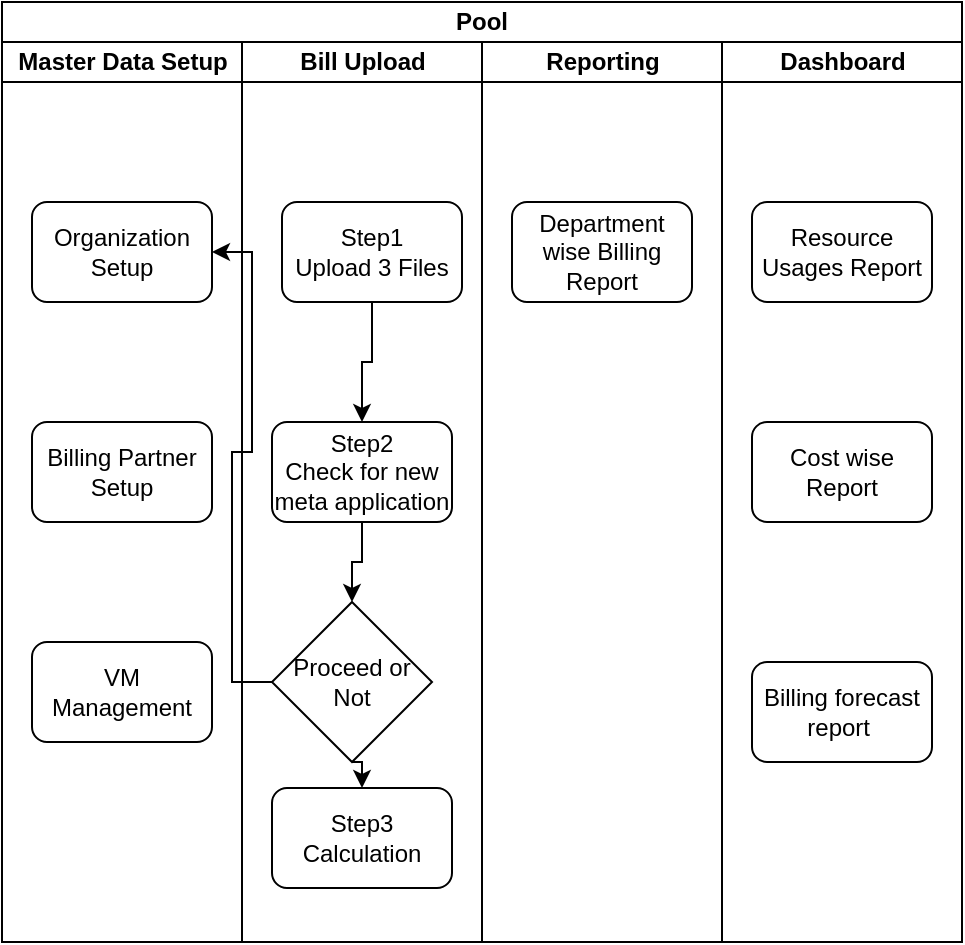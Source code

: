 <mxfile version="24.9.1">
  <diagram name="Page-1" id="Iwcb6CgbbryZW0hVcmBh">
    <mxGraphModel dx="1050" dy="653" grid="1" gridSize="10" guides="1" tooltips="1" connect="1" arrows="1" fold="1" page="1" pageScale="1" pageWidth="850" pageHeight="1100" math="0" shadow="0">
      <root>
        <mxCell id="0" />
        <mxCell id="1" parent="0" />
        <mxCell id="6ETel4mcx1zIXjCM35hC-1" value="Pool" style="swimlane;html=1;childLayout=stackLayout;resizeParent=1;resizeParentMax=0;startSize=20;whiteSpace=wrap;" vertex="1" parent="1">
          <mxGeometry x="240" y="110" width="480" height="470" as="geometry" />
        </mxCell>
        <mxCell id="6ETel4mcx1zIXjCM35hC-2" value="Master Data Setup" style="swimlane;html=1;startSize=20;" vertex="1" parent="6ETel4mcx1zIXjCM35hC-1">
          <mxGeometry y="20" width="120" height="450" as="geometry" />
        </mxCell>
        <mxCell id="6ETel4mcx1zIXjCM35hC-24" value="Organization Setup" style="rounded=1;whiteSpace=wrap;html=1;" vertex="1" parent="6ETel4mcx1zIXjCM35hC-2">
          <mxGeometry x="15" y="80" width="90" height="50" as="geometry" />
        </mxCell>
        <mxCell id="6ETel4mcx1zIXjCM35hC-25" value="Billing Partner Setup" style="rounded=1;whiteSpace=wrap;html=1;" vertex="1" parent="6ETel4mcx1zIXjCM35hC-2">
          <mxGeometry x="15" y="190" width="90" height="50" as="geometry" />
        </mxCell>
        <mxCell id="6ETel4mcx1zIXjCM35hC-29" value="VM Management" style="rounded=1;whiteSpace=wrap;html=1;" vertex="1" parent="6ETel4mcx1zIXjCM35hC-2">
          <mxGeometry x="15" y="300" width="90" height="50" as="geometry" />
        </mxCell>
        <mxCell id="6ETel4mcx1zIXjCM35hC-3" value="Bill Upload" style="swimlane;html=1;startSize=20;" vertex="1" parent="6ETel4mcx1zIXjCM35hC-1">
          <mxGeometry x="120" y="20" width="120" height="450" as="geometry" />
        </mxCell>
        <mxCell id="6ETel4mcx1zIXjCM35hC-36" style="edgeStyle=orthogonalEdgeStyle;rounded=0;orthogonalLoop=1;jettySize=auto;html=1;exitX=0.5;exitY=1;exitDx=0;exitDy=0;entryX=0.5;entryY=0;entryDx=0;entryDy=0;" edge="1" parent="6ETel4mcx1zIXjCM35hC-3" source="6ETel4mcx1zIXjCM35hC-31" target="6ETel4mcx1zIXjCM35hC-32">
          <mxGeometry relative="1" as="geometry" />
        </mxCell>
        <mxCell id="6ETel4mcx1zIXjCM35hC-31" value="Step1&lt;br&gt;Upload 3 Files" style="rounded=1;whiteSpace=wrap;html=1;" vertex="1" parent="6ETel4mcx1zIXjCM35hC-3">
          <mxGeometry x="20" y="80" width="90" height="50" as="geometry" />
        </mxCell>
        <mxCell id="6ETel4mcx1zIXjCM35hC-37" style="edgeStyle=orthogonalEdgeStyle;rounded=0;orthogonalLoop=1;jettySize=auto;html=1;exitX=0.5;exitY=1;exitDx=0;exitDy=0;entryX=0.5;entryY=0;entryDx=0;entryDy=0;" edge="1" parent="6ETel4mcx1zIXjCM35hC-3" source="6ETel4mcx1zIXjCM35hC-32" target="6ETel4mcx1zIXjCM35hC-34">
          <mxGeometry relative="1" as="geometry" />
        </mxCell>
        <mxCell id="6ETel4mcx1zIXjCM35hC-32" value="Step2&lt;br&gt;Check for new meta application" style="rounded=1;whiteSpace=wrap;html=1;" vertex="1" parent="6ETel4mcx1zIXjCM35hC-3">
          <mxGeometry x="15" y="190" width="90" height="50" as="geometry" />
        </mxCell>
        <mxCell id="6ETel4mcx1zIXjCM35hC-33" value="Step3&lt;br&gt;Calculation" style="rounded=1;whiteSpace=wrap;html=1;" vertex="1" parent="6ETel4mcx1zIXjCM35hC-3">
          <mxGeometry x="15" y="373" width="90" height="50" as="geometry" />
        </mxCell>
        <mxCell id="6ETel4mcx1zIXjCM35hC-38" style="edgeStyle=orthogonalEdgeStyle;rounded=0;orthogonalLoop=1;jettySize=auto;html=1;exitX=0.5;exitY=1;exitDx=0;exitDy=0;entryX=0.5;entryY=0;entryDx=0;entryDy=0;" edge="1" parent="6ETel4mcx1zIXjCM35hC-3" source="6ETel4mcx1zIXjCM35hC-34" target="6ETel4mcx1zIXjCM35hC-33">
          <mxGeometry relative="1" as="geometry" />
        </mxCell>
        <mxCell id="6ETel4mcx1zIXjCM35hC-34" value="Proceed or Not" style="rhombus;whiteSpace=wrap;html=1;" vertex="1" parent="6ETel4mcx1zIXjCM35hC-3">
          <mxGeometry x="15" y="280" width="80" height="80" as="geometry" />
        </mxCell>
        <mxCell id="6ETel4mcx1zIXjCM35hC-4" value="Reporting" style="swimlane;html=1;startSize=20;" vertex="1" parent="6ETel4mcx1zIXjCM35hC-1">
          <mxGeometry x="240" y="20" width="120" height="450" as="geometry">
            <mxRectangle x="240" y="20" width="40" height="460" as="alternateBounds" />
          </mxGeometry>
        </mxCell>
        <mxCell id="6ETel4mcx1zIXjCM35hC-39" value="Department wise Billing Report" style="rounded=1;whiteSpace=wrap;html=1;" vertex="1" parent="6ETel4mcx1zIXjCM35hC-4">
          <mxGeometry x="15" y="80" width="90" height="50" as="geometry" />
        </mxCell>
        <mxCell id="6ETel4mcx1zIXjCM35hC-40" value="Dashboard" style="swimlane;html=1;startSize=20;" vertex="1" parent="6ETel4mcx1zIXjCM35hC-1">
          <mxGeometry x="360" y="20" width="120" height="450" as="geometry">
            <mxRectangle x="240" y="20" width="40" height="460" as="alternateBounds" />
          </mxGeometry>
        </mxCell>
        <mxCell id="6ETel4mcx1zIXjCM35hC-41" value="Resource Usages Report" style="rounded=1;whiteSpace=wrap;html=1;" vertex="1" parent="6ETel4mcx1zIXjCM35hC-40">
          <mxGeometry x="15" y="80" width="90" height="50" as="geometry" />
        </mxCell>
        <mxCell id="6ETel4mcx1zIXjCM35hC-42" value="Cost wise Report" style="rounded=1;whiteSpace=wrap;html=1;" vertex="1" parent="6ETel4mcx1zIXjCM35hC-40">
          <mxGeometry x="15" y="190" width="90" height="50" as="geometry" />
        </mxCell>
        <mxCell id="6ETel4mcx1zIXjCM35hC-43" value="Billing forecast report&amp;nbsp;" style="rounded=1;whiteSpace=wrap;html=1;" vertex="1" parent="6ETel4mcx1zIXjCM35hC-40">
          <mxGeometry x="15" y="310" width="90" height="50" as="geometry" />
        </mxCell>
        <mxCell id="6ETel4mcx1zIXjCM35hC-35" style="edgeStyle=orthogonalEdgeStyle;rounded=0;orthogonalLoop=1;jettySize=auto;html=1;exitX=0;exitY=0.5;exitDx=0;exitDy=0;entryX=1;entryY=0.5;entryDx=0;entryDy=0;" edge="1" parent="6ETel4mcx1zIXjCM35hC-1" source="6ETel4mcx1zIXjCM35hC-34" target="6ETel4mcx1zIXjCM35hC-24">
          <mxGeometry relative="1" as="geometry" />
        </mxCell>
      </root>
    </mxGraphModel>
  </diagram>
</mxfile>
